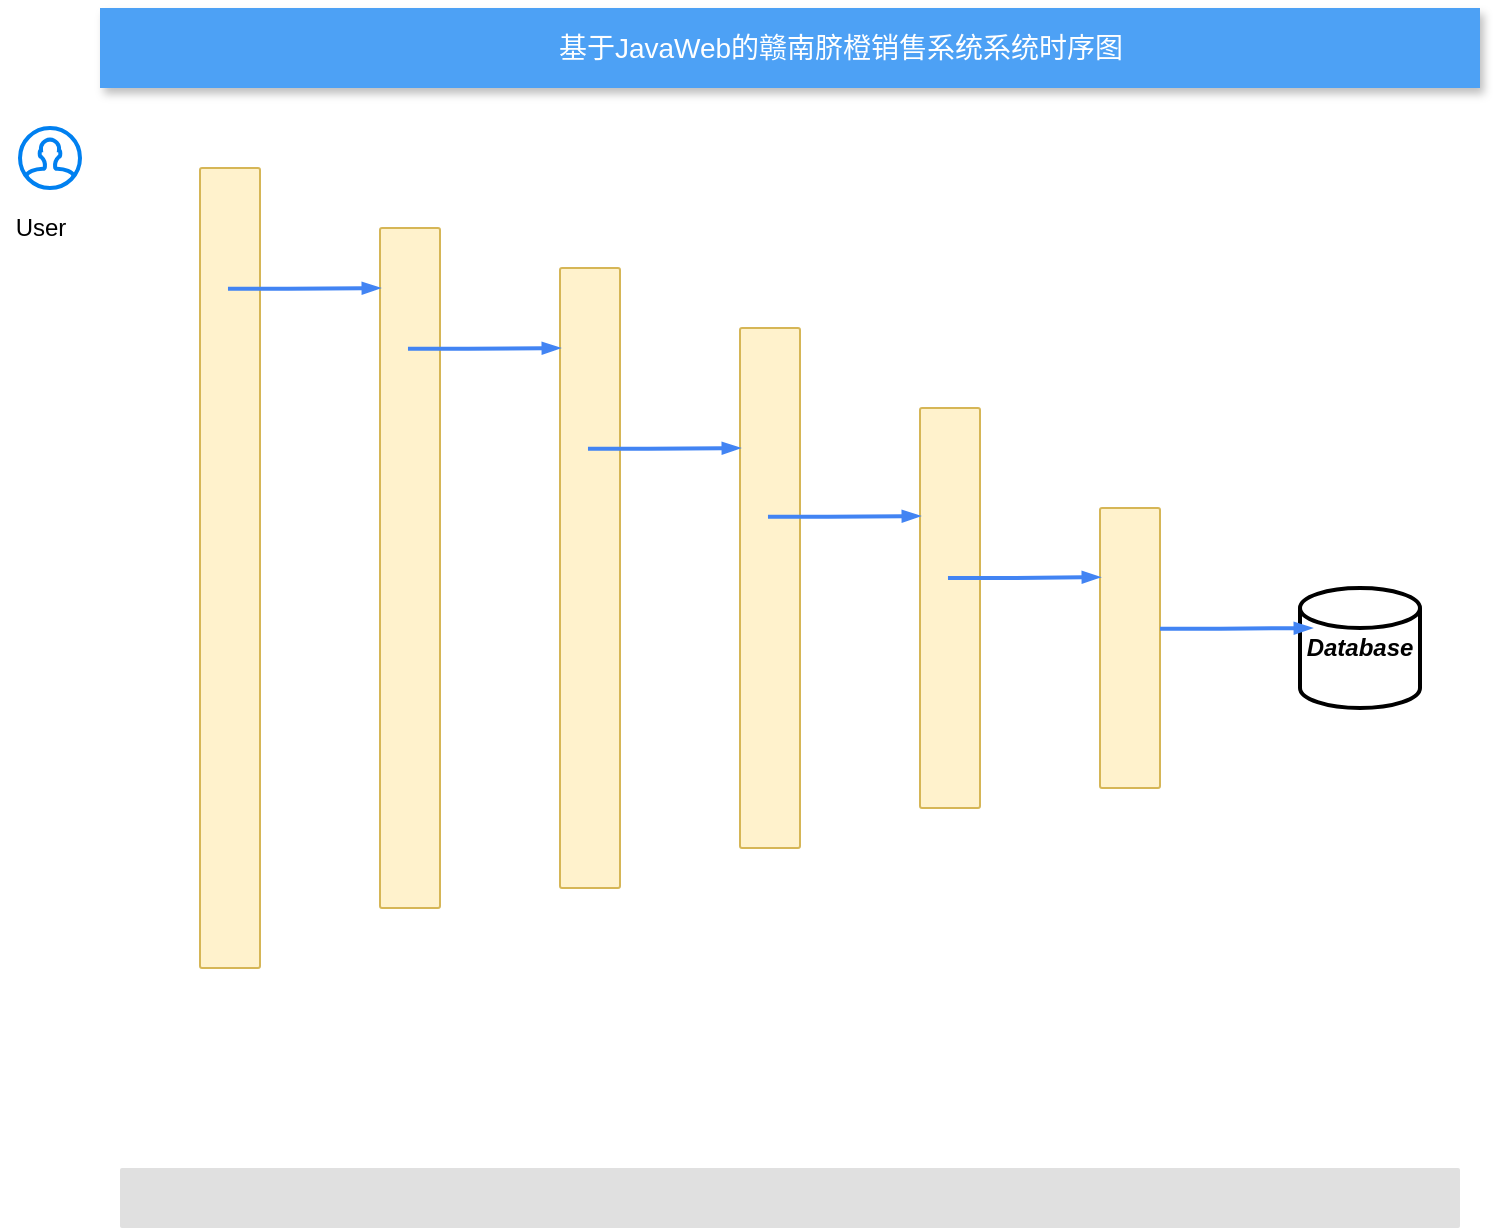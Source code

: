 <mxfile version="18.0.1" type="github">
  <diagram id="f106602c-feb2-e66a-4537-3a34d633f6aa" name="Page-1">
    <mxGraphModel dx="1038" dy="585" grid="1" gridSize="10" guides="1" tooltips="1" connect="1" arrows="1" fold="1" page="1" pageScale="1" pageWidth="1169" pageHeight="827" background="none" math="0" shadow="0">
      <root>
        <mxCell id="0" />
        <mxCell id="1" parent="0" />
        <mxCell id="2" value="基于JavaWeb的赣南脐橙销售系统系统时序图" style="fillColor=#4DA1F5;strokeColor=none;shadow=1;gradientColor=none;fontSize=14;align=center;spacingLeft=50;fontColor=#ffffff;html=1;" parent="1" vertex="1">
          <mxGeometry x="170" y="160" width="690" height="40" as="geometry" />
        </mxCell>
        <mxCell id="16" value="" style="rounded=1;absoluteArcSize=1;arcSize=2;html=1;strokeColor=none;gradientColor=none;shadow=0;dashed=0;strokeColor=none;fontSize=12;fontColor=#9E9E9E;align=left;verticalAlign=top;spacing=10;spacingTop=-4;fillColor=#E0E0E0;" parent="1" vertex="1">
          <mxGeometry x="180" y="740" width="670" height="30" as="geometry" />
        </mxCell>
        <mxCell id="cE-8sUnAetWOqJeMk8Qu-28" value="" style="sketch=0;points=[[0,0,0],[0.25,0,0],[0.5,0,0],[0.75,0,0],[1,0,0],[1,0.25,0],[1,0.5,0],[1,0.75,0],[1,1,0],[0.75,1,0],[0.5,1,0],[0.25,1,0],[0,1,0],[0,0.75,0],[0,0.5,0],[0,0.25,0]];rounded=1;absoluteArcSize=1;arcSize=2;html=1;strokeColor=#d6b656;shadow=0;dashed=0;fontSize=12;align=left;verticalAlign=top;spacing=10;spacingTop=-4;fillColor=#fff2cc;imageAspect=1;" vertex="1" parent="1">
          <mxGeometry x="220" y="240" width="30" height="400" as="geometry" />
        </mxCell>
        <mxCell id="cE-8sUnAetWOqJeMk8Qu-30" value="" style="sketch=0;points=[[0,0,0],[0.25,0,0],[0.5,0,0],[0.75,0,0],[1,0,0],[1,0.25,0],[1,0.5,0],[1,0.75,0],[1,1,0],[0.75,1,0],[0.5,1,0],[0.25,1,0],[0,1,0],[0,0.75,0],[0,0.5,0],[0,0.25,0]];rounded=1;absoluteArcSize=1;arcSize=2;html=1;strokeColor=#d6b656;shadow=0;dashed=0;fontSize=12;align=left;verticalAlign=top;spacing=10;spacingTop=-4;fillColor=#fff2cc;imageAspect=1;" vertex="1" parent="1">
          <mxGeometry x="310" y="270" width="30" height="340" as="geometry" />
        </mxCell>
        <mxCell id="cE-8sUnAetWOqJeMk8Qu-31" value="" style="sketch=0;points=[[0,0,0],[0.25,0,0],[0.5,0,0],[0.75,0,0],[1,0,0],[1,0.25,0],[1,0.5,0],[1,0.75,0],[1,1,0],[0.75,1,0],[0.5,1,0],[0.25,1,0],[0,1,0],[0,0.75,0],[0,0.5,0],[0,0.25,0]];rounded=1;absoluteArcSize=1;arcSize=2;html=1;strokeColor=#d6b656;shadow=0;dashed=0;fontSize=12;align=left;verticalAlign=top;spacing=10;spacingTop=-4;fillColor=#fff2cc;imageAspect=1;" vertex="1" parent="1">
          <mxGeometry x="400" y="290" width="30" height="310" as="geometry" />
        </mxCell>
        <mxCell id="cE-8sUnAetWOqJeMk8Qu-32" value="" style="sketch=0;points=[[0,0,0],[0.25,0,0],[0.5,0,0],[0.75,0,0],[1,0,0],[1,0.25,0],[1,0.5,0],[1,0.75,0],[1,1,0],[0.75,1,0],[0.5,1,0],[0.25,1,0],[0,1,0],[0,0.75,0],[0,0.5,0],[0,0.25,0]];rounded=1;absoluteArcSize=1;arcSize=2;html=1;strokeColor=#d6b656;shadow=0;dashed=0;fontSize=12;align=left;verticalAlign=top;spacing=10;spacingTop=-4;fillColor=#fff2cc;imageAspect=1;" vertex="1" parent="1">
          <mxGeometry x="490" y="320" width="30" height="260" as="geometry" />
        </mxCell>
        <mxCell id="cE-8sUnAetWOqJeMk8Qu-33" value="" style="sketch=0;points=[[0,0,0],[0.25,0,0],[0.5,0,0],[0.75,0,0],[1,0,0],[1,0.25,0],[1,0.5,0],[1,0.75,0],[1,1,0],[0.75,1,0],[0.5,1,0],[0.25,1,0],[0,1,0],[0,0.75,0],[0,0.5,0],[0,0.25,0]];rounded=1;absoluteArcSize=1;arcSize=2;html=1;strokeColor=#d6b656;shadow=0;dashed=0;fontSize=12;align=left;verticalAlign=top;spacing=10;spacingTop=-4;fillColor=#fff2cc;imageAspect=1;" vertex="1" parent="1">
          <mxGeometry x="580" y="360" width="30" height="200" as="geometry" />
        </mxCell>
        <mxCell id="cE-8sUnAetWOqJeMk8Qu-34" value="" style="sketch=0;points=[[0,0,0],[0.25,0,0],[0.5,0,0],[0.75,0,0],[1,0,0],[1,0.25,0],[1,0.5,0],[1,0.75,0],[1,1,0],[0.75,1,0],[0.5,1,0],[0.25,1,0],[0,1,0],[0,0.75,0],[0,0.5,0],[0,0.25,0]];rounded=1;absoluteArcSize=1;arcSize=2;html=1;strokeColor=#d6b656;shadow=0;dashed=0;fontSize=12;align=left;verticalAlign=top;spacing=10;spacingTop=-4;fillColor=#fff2cc;imageAspect=1;" vertex="1" parent="1">
          <mxGeometry x="670" y="410" width="30" height="140" as="geometry" />
        </mxCell>
        <mxCell id="cE-8sUnAetWOqJeMk8Qu-35" value="" style="html=1;verticalLabelPosition=bottom;align=center;labelBackgroundColor=#ffffff;verticalAlign=top;strokeWidth=2;strokeColor=#0080F0;shadow=0;dashed=0;shape=mxgraph.ios7.icons.user;fontStyle=0" vertex="1" parent="1">
          <mxGeometry x="130" y="220" width="30" height="30" as="geometry" />
        </mxCell>
        <mxCell id="cE-8sUnAetWOqJeMk8Qu-36" value="&lt;b&gt;&lt;i&gt;Database&lt;/i&gt;&lt;/b&gt;" style="strokeWidth=2;html=1;shape=mxgraph.flowchart.database;whiteSpace=wrap;" vertex="1" parent="1">
          <mxGeometry x="770" y="450" width="60" height="60" as="geometry" />
        </mxCell>
        <mxCell id="cE-8sUnAetWOqJeMk8Qu-39" value="" style="edgeStyle=orthogonalEdgeStyle;fontSize=12;html=1;endArrow=blockThin;endFill=1;rounded=0;strokeWidth=2;endSize=4;startSize=4;dashed=0;strokeColor=#4284F3;entryX=-0.133;entryY=0.037;entryDx=0;entryDy=0;entryPerimeter=0;" edge="1" parent="1">
          <mxGeometry width="100" relative="1" as="geometry">
            <mxPoint x="233.99" y="300.42" as="sourcePoint" />
            <mxPoint x="310" y="300.0" as="targetPoint" />
            <Array as="points">
              <mxPoint x="263.99" y="300.42" />
            </Array>
          </mxGeometry>
        </mxCell>
        <mxCell id="cE-8sUnAetWOqJeMk8Qu-40" value="" style="edgeStyle=orthogonalEdgeStyle;fontSize=12;html=1;endArrow=blockThin;endFill=1;rounded=0;strokeWidth=2;endSize=4;startSize=4;dashed=0;strokeColor=#4284F3;entryX=-0.133;entryY=0.037;entryDx=0;entryDy=0;entryPerimeter=0;" edge="1" parent="1">
          <mxGeometry width="100" relative="1" as="geometry">
            <mxPoint x="323.99" y="330.42" as="sourcePoint" />
            <mxPoint x="400" y="330" as="targetPoint" />
            <Array as="points">
              <mxPoint x="353.99" y="330.42" />
            </Array>
          </mxGeometry>
        </mxCell>
        <mxCell id="cE-8sUnAetWOqJeMk8Qu-41" value="" style="edgeStyle=orthogonalEdgeStyle;fontSize=12;html=1;endArrow=blockThin;endFill=1;rounded=0;strokeWidth=2;endSize=4;startSize=4;dashed=0;strokeColor=#4284F3;entryX=-0.133;entryY=0.037;entryDx=0;entryDy=0;entryPerimeter=0;" edge="1" parent="1">
          <mxGeometry width="100" relative="1" as="geometry">
            <mxPoint x="413.99" y="380.42" as="sourcePoint" />
            <mxPoint x="490" y="380" as="targetPoint" />
            <Array as="points">
              <mxPoint x="443.99" y="380.42" />
            </Array>
          </mxGeometry>
        </mxCell>
        <mxCell id="cE-8sUnAetWOqJeMk8Qu-42" value="" style="edgeStyle=orthogonalEdgeStyle;fontSize=12;html=1;endArrow=blockThin;endFill=1;rounded=0;strokeWidth=2;endSize=4;startSize=4;dashed=0;strokeColor=#4284F3;entryX=-0.133;entryY=0.037;entryDx=0;entryDy=0;entryPerimeter=0;" edge="1" parent="1">
          <mxGeometry width="100" relative="1" as="geometry">
            <mxPoint x="503.99" y="414.42" as="sourcePoint" />
            <mxPoint x="580" y="414" as="targetPoint" />
            <Array as="points">
              <mxPoint x="533.99" y="414.42" />
            </Array>
          </mxGeometry>
        </mxCell>
        <mxCell id="cE-8sUnAetWOqJeMk8Qu-43" value="" style="edgeStyle=orthogonalEdgeStyle;fontSize=12;html=1;endArrow=blockThin;endFill=1;rounded=0;strokeWidth=2;endSize=4;startSize=4;dashed=0;strokeColor=#4284F3;entryX=-0.133;entryY=0.037;entryDx=0;entryDy=0;entryPerimeter=0;" edge="1" parent="1">
          <mxGeometry width="100" relative="1" as="geometry">
            <mxPoint x="593.99" y="445" as="sourcePoint" />
            <mxPoint x="670" y="444.58" as="targetPoint" />
            <Array as="points">
              <mxPoint x="623.99" y="445" />
            </Array>
          </mxGeometry>
        </mxCell>
        <mxCell id="cE-8sUnAetWOqJeMk8Qu-44" value="" style="edgeStyle=orthogonalEdgeStyle;fontSize=12;html=1;endArrow=blockThin;endFill=1;rounded=0;strokeWidth=2;endSize=4;startSize=4;dashed=0;strokeColor=#4284F3;entryX=-0.133;entryY=0.037;entryDx=0;entryDy=0;entryPerimeter=0;" edge="1" parent="1">
          <mxGeometry width="100" relative="1" as="geometry">
            <mxPoint x="700" y="470.42" as="sourcePoint" />
            <mxPoint x="776.01" y="470" as="targetPoint" />
            <Array as="points">
              <mxPoint x="730.0" y="470.42" />
            </Array>
          </mxGeometry>
        </mxCell>
        <mxCell id="cE-8sUnAetWOqJeMk8Qu-45" value="User" style="text;html=1;align=center;verticalAlign=middle;resizable=0;points=[];autosize=1;strokeColor=none;fillColor=none;" vertex="1" parent="1">
          <mxGeometry x="120" y="260" width="40" height="20" as="geometry" />
        </mxCell>
      </root>
    </mxGraphModel>
  </diagram>
</mxfile>
